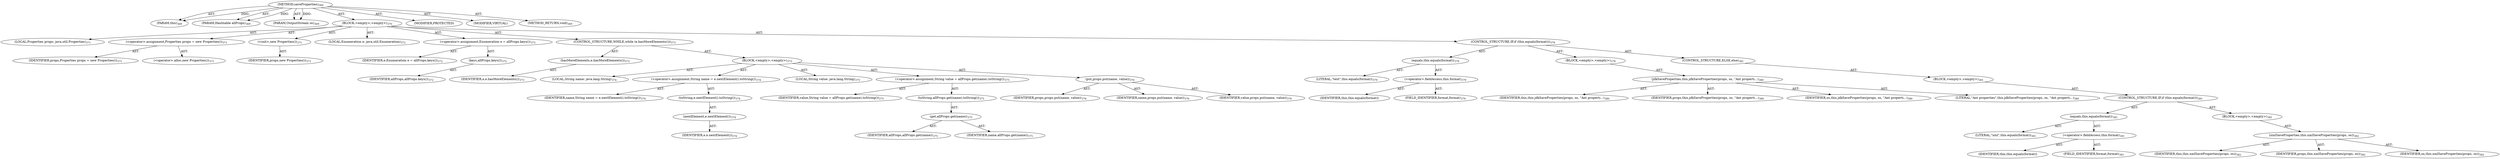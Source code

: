 digraph "saveProperties" {  
"111669149705" [label = <(METHOD,saveProperties)<SUB>369</SUB>> ]
"115964116996" [label = <(PARAM,this)<SUB>369</SUB>> ]
"115964117009" [label = <(PARAM,Hashtable allProps)<SUB>369</SUB>> ]
"115964117010" [label = <(PARAM,OutputStream os)<SUB>369</SUB>> ]
"25769803829" [label = <(BLOCK,&lt;empty&gt;,&lt;empty&gt;)<SUB>370</SUB>> ]
"94489280532" [label = <(LOCAL,Properties props: java.util.Properties)<SUB>371</SUB>> ]
"30064771237" [label = <(&lt;operator&gt;.assignment,Properties props = new Properties())<SUB>371</SUB>> ]
"68719476888" [label = <(IDENTIFIER,props,Properties props = new Properties())<SUB>371</SUB>> ]
"30064771238" [label = <(&lt;operator&gt;.alloc,new Properties())<SUB>371</SUB>> ]
"30064771239" [label = <(&lt;init&gt;,new Properties())<SUB>371</SUB>> ]
"68719476889" [label = <(IDENTIFIER,props,new Properties())<SUB>371</SUB>> ]
"94489280533" [label = <(LOCAL,Enumeration e: java.util.Enumeration)<SUB>372</SUB>> ]
"30064771240" [label = <(&lt;operator&gt;.assignment,Enumeration e = allProps.keys())<SUB>372</SUB>> ]
"68719476890" [label = <(IDENTIFIER,e,Enumeration e = allProps.keys())<SUB>372</SUB>> ]
"30064771241" [label = <(keys,allProps.keys())<SUB>372</SUB>> ]
"68719476891" [label = <(IDENTIFIER,allProps,allProps.keys())<SUB>372</SUB>> ]
"47244640293" [label = <(CONTROL_STRUCTURE,WHILE,while (e.hasMoreElements()))<SUB>373</SUB>> ]
"30064771242" [label = <(hasMoreElements,e.hasMoreElements())<SUB>373</SUB>> ]
"68719476892" [label = <(IDENTIFIER,e,e.hasMoreElements())<SUB>373</SUB>> ]
"25769803830" [label = <(BLOCK,&lt;empty&gt;,&lt;empty&gt;)<SUB>373</SUB>> ]
"94489280534" [label = <(LOCAL,String name: java.lang.String)<SUB>374</SUB>> ]
"30064771243" [label = <(&lt;operator&gt;.assignment,String name = e.nextElement().toString())<SUB>374</SUB>> ]
"68719476893" [label = <(IDENTIFIER,name,String name = e.nextElement().toString())<SUB>374</SUB>> ]
"30064771244" [label = <(toString,e.nextElement().toString())<SUB>374</SUB>> ]
"30064771245" [label = <(nextElement,e.nextElement())<SUB>374</SUB>> ]
"68719476894" [label = <(IDENTIFIER,e,e.nextElement())<SUB>374</SUB>> ]
"94489280535" [label = <(LOCAL,String value: java.lang.String)<SUB>375</SUB>> ]
"30064771246" [label = <(&lt;operator&gt;.assignment,String value = allProps.get(name).toString())<SUB>375</SUB>> ]
"68719476895" [label = <(IDENTIFIER,value,String value = allProps.get(name).toString())<SUB>375</SUB>> ]
"30064771247" [label = <(toString,allProps.get(name).toString())<SUB>375</SUB>> ]
"30064771248" [label = <(get,allProps.get(name))<SUB>375</SUB>> ]
"68719476896" [label = <(IDENTIFIER,allProps,allProps.get(name))<SUB>375</SUB>> ]
"68719476897" [label = <(IDENTIFIER,name,allProps.get(name))<SUB>375</SUB>> ]
"30064771249" [label = <(put,props.put(name, value))<SUB>376</SUB>> ]
"68719476898" [label = <(IDENTIFIER,props,props.put(name, value))<SUB>376</SUB>> ]
"68719476899" [label = <(IDENTIFIER,name,props.put(name, value))<SUB>376</SUB>> ]
"68719476900" [label = <(IDENTIFIER,value,props.put(name, value))<SUB>376</SUB>> ]
"47244640294" [label = <(CONTROL_STRUCTURE,IF,if (this.equals(format)))<SUB>379</SUB>> ]
"30064771250" [label = <(equals,this.equals(format))<SUB>379</SUB>> ]
"90194313232" [label = <(LITERAL,&quot;text&quot;,this.equals(format))<SUB>379</SUB>> ]
"30064771251" [label = <(&lt;operator&gt;.fieldAccess,this.format)<SUB>379</SUB>> ]
"68719476901" [label = <(IDENTIFIER,this,this.equals(format))> ]
"55834574887" [label = <(FIELD_IDENTIFIER,format,format)<SUB>379</SUB>> ]
"25769803831" [label = <(BLOCK,&lt;empty&gt;,&lt;empty&gt;)<SUB>379</SUB>> ]
"30064771252" [label = <(jdkSaveProperties,this.jdkSaveProperties(props, os, &quot;Ant properti...)<SUB>380</SUB>> ]
"68719476759" [label = <(IDENTIFIER,this,this.jdkSaveProperties(props, os, &quot;Ant properti...)<SUB>380</SUB>> ]
"68719476902" [label = <(IDENTIFIER,props,this.jdkSaveProperties(props, os, &quot;Ant properti...)<SUB>380</SUB>> ]
"68719476903" [label = <(IDENTIFIER,os,this.jdkSaveProperties(props, os, &quot;Ant properti...)<SUB>380</SUB>> ]
"90194313233" [label = <(LITERAL,&quot;Ant properties&quot;,this.jdkSaveProperties(props, os, &quot;Ant properti...)<SUB>380</SUB>> ]
"47244640295" [label = <(CONTROL_STRUCTURE,ELSE,else)<SUB>381</SUB>> ]
"25769803832" [label = <(BLOCK,&lt;empty&gt;,&lt;empty&gt;)<SUB>381</SUB>> ]
"47244640296" [label = <(CONTROL_STRUCTURE,IF,if (this.equals(format)))<SUB>381</SUB>> ]
"30064771253" [label = <(equals,this.equals(format))<SUB>381</SUB>> ]
"90194313234" [label = <(LITERAL,&quot;xml&quot;,this.equals(format))<SUB>381</SUB>> ]
"30064771254" [label = <(&lt;operator&gt;.fieldAccess,this.format)<SUB>381</SUB>> ]
"68719476904" [label = <(IDENTIFIER,this,this.equals(format))> ]
"55834574888" [label = <(FIELD_IDENTIFIER,format,format)<SUB>381</SUB>> ]
"25769803833" [label = <(BLOCK,&lt;empty&gt;,&lt;empty&gt;)<SUB>381</SUB>> ]
"30064771255" [label = <(xmlSaveProperties,this.xmlSaveProperties(props, os))<SUB>382</SUB>> ]
"68719476760" [label = <(IDENTIFIER,this,this.xmlSaveProperties(props, os))<SUB>382</SUB>> ]
"68719476905" [label = <(IDENTIFIER,props,this.xmlSaveProperties(props, os))<SUB>382</SUB>> ]
"68719476906" [label = <(IDENTIFIER,os,this.xmlSaveProperties(props, os))<SUB>382</SUB>> ]
"133143986209" [label = <(MODIFIER,PROTECTED)> ]
"133143986210" [label = <(MODIFIER,VIRTUAL)> ]
"128849018889" [label = <(METHOD_RETURN,void)<SUB>369</SUB>> ]
  "111669149705" -> "115964116996"  [ label = "AST: "] 
  "111669149705" -> "115964117009"  [ label = "AST: "] 
  "111669149705" -> "115964117010"  [ label = "AST: "] 
  "111669149705" -> "25769803829"  [ label = "AST: "] 
  "111669149705" -> "133143986209"  [ label = "AST: "] 
  "111669149705" -> "133143986210"  [ label = "AST: "] 
  "111669149705" -> "128849018889"  [ label = "AST: "] 
  "25769803829" -> "94489280532"  [ label = "AST: "] 
  "25769803829" -> "30064771237"  [ label = "AST: "] 
  "25769803829" -> "30064771239"  [ label = "AST: "] 
  "25769803829" -> "94489280533"  [ label = "AST: "] 
  "25769803829" -> "30064771240"  [ label = "AST: "] 
  "25769803829" -> "47244640293"  [ label = "AST: "] 
  "25769803829" -> "47244640294"  [ label = "AST: "] 
  "30064771237" -> "68719476888"  [ label = "AST: "] 
  "30064771237" -> "30064771238"  [ label = "AST: "] 
  "30064771239" -> "68719476889"  [ label = "AST: "] 
  "30064771240" -> "68719476890"  [ label = "AST: "] 
  "30064771240" -> "30064771241"  [ label = "AST: "] 
  "30064771241" -> "68719476891"  [ label = "AST: "] 
  "47244640293" -> "30064771242"  [ label = "AST: "] 
  "47244640293" -> "25769803830"  [ label = "AST: "] 
  "30064771242" -> "68719476892"  [ label = "AST: "] 
  "25769803830" -> "94489280534"  [ label = "AST: "] 
  "25769803830" -> "30064771243"  [ label = "AST: "] 
  "25769803830" -> "94489280535"  [ label = "AST: "] 
  "25769803830" -> "30064771246"  [ label = "AST: "] 
  "25769803830" -> "30064771249"  [ label = "AST: "] 
  "30064771243" -> "68719476893"  [ label = "AST: "] 
  "30064771243" -> "30064771244"  [ label = "AST: "] 
  "30064771244" -> "30064771245"  [ label = "AST: "] 
  "30064771245" -> "68719476894"  [ label = "AST: "] 
  "30064771246" -> "68719476895"  [ label = "AST: "] 
  "30064771246" -> "30064771247"  [ label = "AST: "] 
  "30064771247" -> "30064771248"  [ label = "AST: "] 
  "30064771248" -> "68719476896"  [ label = "AST: "] 
  "30064771248" -> "68719476897"  [ label = "AST: "] 
  "30064771249" -> "68719476898"  [ label = "AST: "] 
  "30064771249" -> "68719476899"  [ label = "AST: "] 
  "30064771249" -> "68719476900"  [ label = "AST: "] 
  "47244640294" -> "30064771250"  [ label = "AST: "] 
  "47244640294" -> "25769803831"  [ label = "AST: "] 
  "47244640294" -> "47244640295"  [ label = "AST: "] 
  "30064771250" -> "90194313232"  [ label = "AST: "] 
  "30064771250" -> "30064771251"  [ label = "AST: "] 
  "30064771251" -> "68719476901"  [ label = "AST: "] 
  "30064771251" -> "55834574887"  [ label = "AST: "] 
  "25769803831" -> "30064771252"  [ label = "AST: "] 
  "30064771252" -> "68719476759"  [ label = "AST: "] 
  "30064771252" -> "68719476902"  [ label = "AST: "] 
  "30064771252" -> "68719476903"  [ label = "AST: "] 
  "30064771252" -> "90194313233"  [ label = "AST: "] 
  "47244640295" -> "25769803832"  [ label = "AST: "] 
  "25769803832" -> "47244640296"  [ label = "AST: "] 
  "47244640296" -> "30064771253"  [ label = "AST: "] 
  "47244640296" -> "25769803833"  [ label = "AST: "] 
  "30064771253" -> "90194313234"  [ label = "AST: "] 
  "30064771253" -> "30064771254"  [ label = "AST: "] 
  "30064771254" -> "68719476904"  [ label = "AST: "] 
  "30064771254" -> "55834574888"  [ label = "AST: "] 
  "25769803833" -> "30064771255"  [ label = "AST: "] 
  "30064771255" -> "68719476760"  [ label = "AST: "] 
  "30064771255" -> "68719476905"  [ label = "AST: "] 
  "30064771255" -> "68719476906"  [ label = "AST: "] 
  "111669149705" -> "115964116996"  [ label = "DDG: "] 
  "111669149705" -> "115964117009"  [ label = "DDG: "] 
  "111669149705" -> "115964117010"  [ label = "DDG: "] 
}
